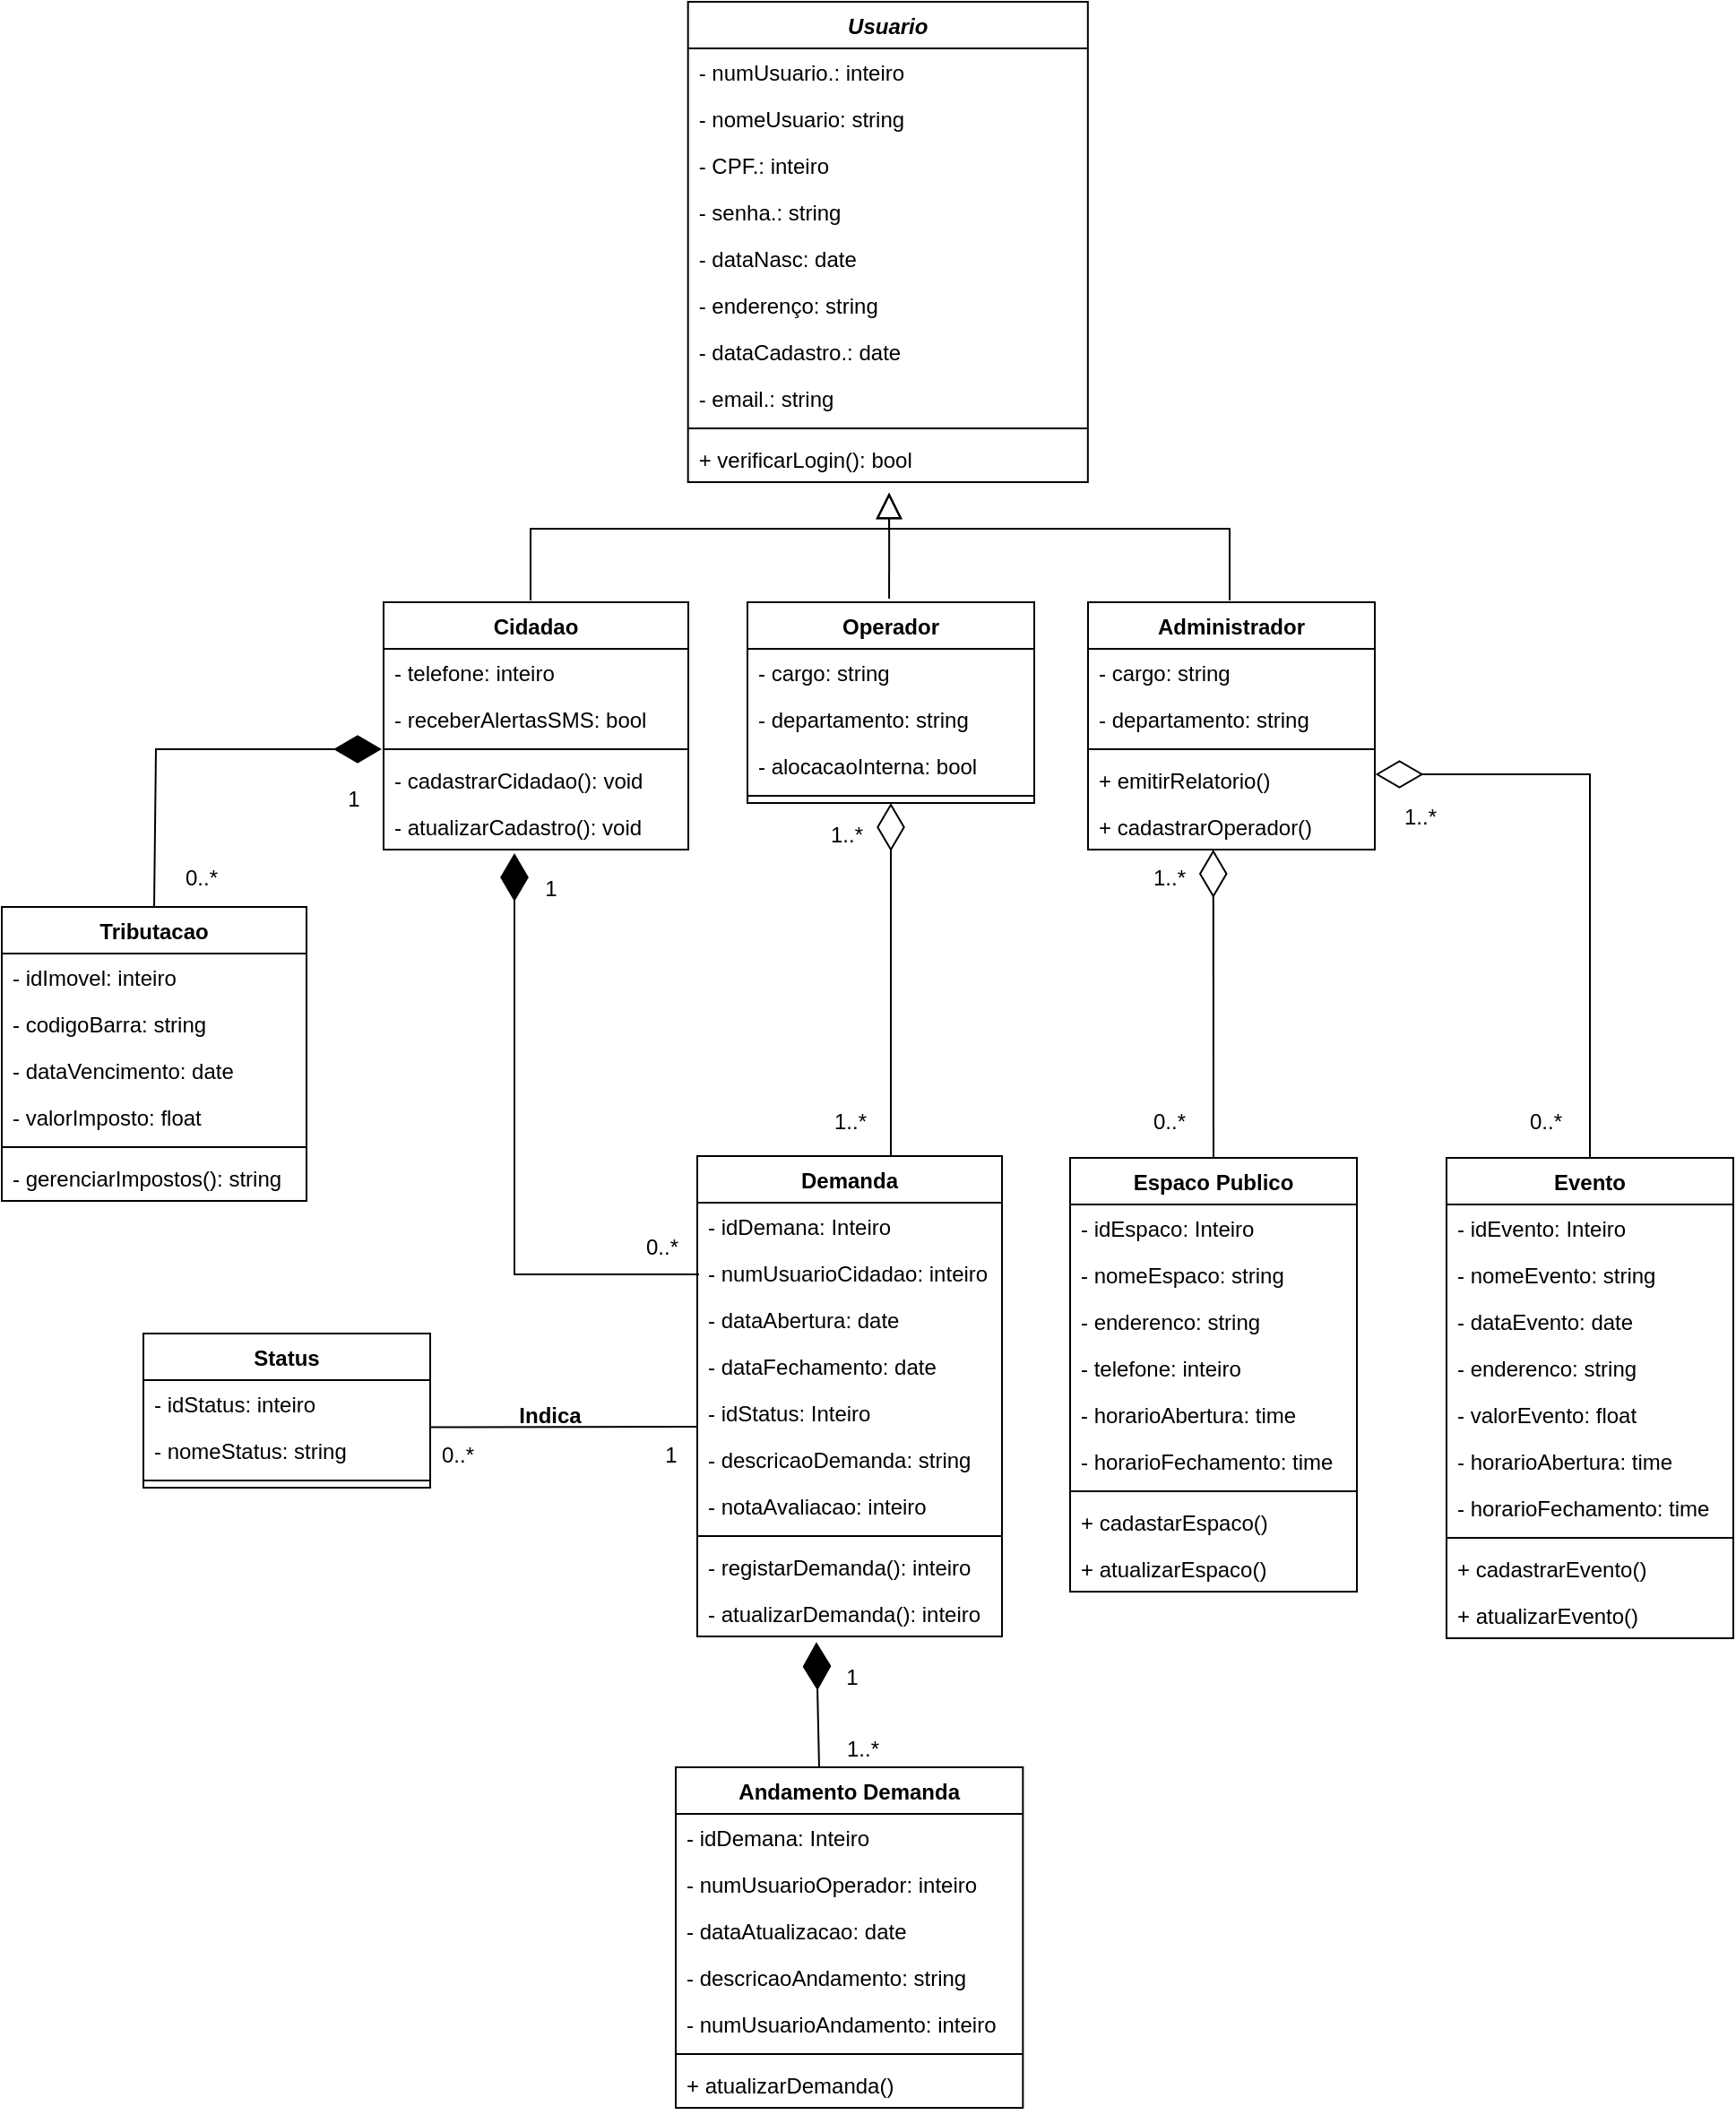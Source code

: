 <mxfile version="13.9.9" type="device"><diagram id="J6wDmsoO8x48Ah3F9FzA" name="Página-1"><mxGraphModel dx="1314" dy="282" grid="0" gridSize="10" guides="1" tooltips="1" connect="1" arrows="1" fold="1" page="1" pageScale="1" pageWidth="827" pageHeight="1169" math="0" shadow="0"><root><mxCell id="0"/><mxCell id="1" parent="0"/><mxCell id="GZGEeQEAmNNmBoaO4uwG-1" value="Usuario" style="swimlane;fontStyle=3;align=center;verticalAlign=top;childLayout=stackLayout;horizontal=1;startSize=26;horizontalStack=0;resizeParent=1;resizeParentMax=0;resizeLast=0;collapsible=1;marginBottom=0;" parent="1" vertex="1"><mxGeometry x="216.84" y="5" width="223.07" height="268" as="geometry"><mxRectangle x="254" y="20" width="80" height="26" as="alternateBounds"/></mxGeometry></mxCell><mxCell id="GZGEeQEAmNNmBoaO4uwG-6" value="- numUsuario.: inteiro" style="text;strokeColor=none;fillColor=none;align=left;verticalAlign=top;spacingLeft=4;spacingRight=4;overflow=hidden;rotatable=0;points=[[0,0.5],[1,0.5]];portConstraint=eastwest;" parent="GZGEeQEAmNNmBoaO4uwG-1" vertex="1"><mxGeometry y="26" width="223.07" height="26" as="geometry"/></mxCell><mxCell id="GZGEeQEAmNNmBoaO4uwG-2" value="- nomeUsuario: string" style="text;strokeColor=none;fillColor=none;align=left;verticalAlign=top;spacingLeft=4;spacingRight=4;overflow=hidden;rotatable=0;points=[[0,0.5],[1,0.5]];portConstraint=eastwest;" parent="GZGEeQEAmNNmBoaO4uwG-1" vertex="1"><mxGeometry y="52" width="223.07" height="26" as="geometry"/></mxCell><mxCell id="myWgQeTuCR5sUENMih3F-1" value="- CPF.: inteiro" style="text;strokeColor=none;fillColor=none;align=left;verticalAlign=top;spacingLeft=4;spacingRight=4;overflow=hidden;rotatable=0;points=[[0,0.5],[1,0.5]];portConstraint=eastwest;" vertex="1" parent="GZGEeQEAmNNmBoaO4uwG-1"><mxGeometry y="78" width="223.07" height="26" as="geometry"/></mxCell><mxCell id="GZGEeQEAmNNmBoaO4uwG-30" value="- senha.: string" style="text;strokeColor=none;fillColor=none;align=left;verticalAlign=top;spacingLeft=4;spacingRight=4;overflow=hidden;rotatable=0;points=[[0,0.5],[1,0.5]];portConstraint=eastwest;" parent="GZGEeQEAmNNmBoaO4uwG-1" vertex="1"><mxGeometry y="104" width="223.07" height="26" as="geometry"/></mxCell><mxCell id="GZGEeQEAmNNmBoaO4uwG-7" value="- dataNasc: date" style="text;strokeColor=none;fillColor=none;align=left;verticalAlign=top;spacingLeft=4;spacingRight=4;overflow=hidden;rotatable=0;points=[[0,0.5],[1,0.5]];portConstraint=eastwest;" parent="GZGEeQEAmNNmBoaO4uwG-1" vertex="1"><mxGeometry y="130" width="223.07" height="26" as="geometry"/></mxCell><mxCell id="GZGEeQEAmNNmBoaO4uwG-5" value="- enderenço: string" style="text;strokeColor=none;fillColor=none;align=left;verticalAlign=top;spacingLeft=4;spacingRight=4;overflow=hidden;rotatable=0;points=[[0,0.5],[1,0.5]];portConstraint=eastwest;" parent="GZGEeQEAmNNmBoaO4uwG-1" vertex="1"><mxGeometry y="156" width="223.07" height="26" as="geometry"/></mxCell><mxCell id="GZGEeQEAmNNmBoaO4uwG-32" value="- dataCadastro.: date" style="text;strokeColor=none;fillColor=none;align=left;verticalAlign=top;spacingLeft=4;spacingRight=4;overflow=hidden;rotatable=0;points=[[0,0.5],[1,0.5]];portConstraint=eastwest;" parent="GZGEeQEAmNNmBoaO4uwG-1" vertex="1"><mxGeometry y="182" width="223.07" height="26" as="geometry"/></mxCell><mxCell id="GZGEeQEAmNNmBoaO4uwG-31" value="- email.: string" style="text;strokeColor=none;fillColor=none;align=left;verticalAlign=top;spacingLeft=4;spacingRight=4;overflow=hidden;rotatable=0;points=[[0,0.5],[1,0.5]];portConstraint=eastwest;" parent="GZGEeQEAmNNmBoaO4uwG-1" vertex="1"><mxGeometry y="208" width="223.07" height="26" as="geometry"/></mxCell><mxCell id="GZGEeQEAmNNmBoaO4uwG-3" value="" style="line;strokeWidth=1;fillColor=none;align=left;verticalAlign=middle;spacingTop=-1;spacingLeft=3;spacingRight=3;rotatable=0;labelPosition=right;points=[];portConstraint=eastwest;" parent="GZGEeQEAmNNmBoaO4uwG-1" vertex="1"><mxGeometry y="234" width="223.07" height="8" as="geometry"/></mxCell><mxCell id="GZGEeQEAmNNmBoaO4uwG-4" value="+ verificarLogin(): bool" style="text;strokeColor=none;fillColor=none;align=left;verticalAlign=top;spacingLeft=4;spacingRight=4;overflow=hidden;rotatable=0;points=[[0,0.5],[1,0.5]];portConstraint=eastwest;" parent="GZGEeQEAmNNmBoaO4uwG-1" vertex="1"><mxGeometry y="242" width="223.07" height="26" as="geometry"/></mxCell><mxCell id="GZGEeQEAmNNmBoaO4uwG-8" value="Cidadao" style="swimlane;fontStyle=1;align=center;verticalAlign=top;childLayout=stackLayout;horizontal=1;startSize=26;horizontalStack=0;resizeParent=1;resizeParentMax=0;resizeLast=0;collapsible=1;marginBottom=0;" parent="1" vertex="1"><mxGeometry x="47" y="340" width="170" height="138" as="geometry"/></mxCell><mxCell id="GZGEeQEAmNNmBoaO4uwG-9" value="- telefone: inteiro&#10;" style="text;strokeColor=none;fillColor=none;align=left;verticalAlign=top;spacingLeft=4;spacingRight=4;overflow=hidden;rotatable=0;points=[[0,0.5],[1,0.5]];portConstraint=eastwest;" parent="GZGEeQEAmNNmBoaO4uwG-8" vertex="1"><mxGeometry y="26" width="170" height="26" as="geometry"/></mxCell><mxCell id="GZGEeQEAmNNmBoaO4uwG-33" value="- receberAlertasSMS: bool&#10;" style="text;strokeColor=none;fillColor=none;align=left;verticalAlign=top;spacingLeft=4;spacingRight=4;overflow=hidden;rotatable=0;points=[[0,0.5],[1,0.5]];portConstraint=eastwest;" parent="GZGEeQEAmNNmBoaO4uwG-8" vertex="1"><mxGeometry y="52" width="170" height="26" as="geometry"/></mxCell><mxCell id="GZGEeQEAmNNmBoaO4uwG-10" value="" style="line;strokeWidth=1;fillColor=none;align=left;verticalAlign=middle;spacingTop=-1;spacingLeft=3;spacingRight=3;rotatable=0;labelPosition=right;points=[];portConstraint=eastwest;" parent="GZGEeQEAmNNmBoaO4uwG-8" vertex="1"><mxGeometry y="78" width="170" height="8" as="geometry"/></mxCell><mxCell id="GZGEeQEAmNNmBoaO4uwG-41" value="- cadastrarCidadao(): void" style="text;strokeColor=none;fillColor=none;align=left;verticalAlign=top;spacingLeft=4;spacingRight=4;overflow=hidden;rotatable=0;points=[[0,0.5],[1,0.5]];portConstraint=eastwest;" parent="GZGEeQEAmNNmBoaO4uwG-8" vertex="1"><mxGeometry y="86" width="170" height="26" as="geometry"/></mxCell><mxCell id="GZGEeQEAmNNmBoaO4uwG-40" value="- atualizarCadastro(): void" style="text;strokeColor=none;fillColor=none;align=left;verticalAlign=top;spacingLeft=4;spacingRight=4;overflow=hidden;rotatable=0;points=[[0,0.5],[1,0.5]];portConstraint=eastwest;" parent="GZGEeQEAmNNmBoaO4uwG-8" vertex="1"><mxGeometry y="112" width="170" height="26" as="geometry"/></mxCell><mxCell id="GZGEeQEAmNNmBoaO4uwG-12" value="Operador" style="swimlane;fontStyle=1;align=center;verticalAlign=top;childLayout=stackLayout;horizontal=1;startSize=26;horizontalStack=0;resizeParent=1;resizeParentMax=0;resizeLast=0;collapsible=1;marginBottom=0;" parent="1" vertex="1"><mxGeometry x="250" y="340" width="160" height="112" as="geometry"/></mxCell><mxCell id="GZGEeQEAmNNmBoaO4uwG-13" value="- cargo: string" style="text;strokeColor=none;fillColor=none;align=left;verticalAlign=top;spacingLeft=4;spacingRight=4;overflow=hidden;rotatable=0;points=[[0,0.5],[1,0.5]];portConstraint=eastwest;" parent="GZGEeQEAmNNmBoaO4uwG-12" vertex="1"><mxGeometry y="26" width="160" height="26" as="geometry"/></mxCell><mxCell id="GZGEeQEAmNNmBoaO4uwG-34" value="- departamento: string" style="text;strokeColor=none;fillColor=none;align=left;verticalAlign=top;spacingLeft=4;spacingRight=4;overflow=hidden;rotatable=0;points=[[0,0.5],[1,0.5]];portConstraint=eastwest;" parent="GZGEeQEAmNNmBoaO4uwG-12" vertex="1"><mxGeometry y="52" width="160" height="26" as="geometry"/></mxCell><mxCell id="GZGEeQEAmNNmBoaO4uwG-35" value="- alocacaoInterna: bool" style="text;strokeColor=none;fillColor=none;align=left;verticalAlign=top;spacingLeft=4;spacingRight=4;overflow=hidden;rotatable=0;points=[[0,0.5],[1,0.5]];portConstraint=eastwest;" parent="GZGEeQEAmNNmBoaO4uwG-12" vertex="1"><mxGeometry y="78" width="160" height="26" as="geometry"/></mxCell><mxCell id="GZGEeQEAmNNmBoaO4uwG-14" value="" style="line;strokeWidth=1;fillColor=none;align=left;verticalAlign=middle;spacingTop=-1;spacingLeft=3;spacingRight=3;rotatable=0;labelPosition=right;points=[];portConstraint=eastwest;" parent="GZGEeQEAmNNmBoaO4uwG-12" vertex="1"><mxGeometry y="104" width="160" height="8" as="geometry"/></mxCell><mxCell id="GZGEeQEAmNNmBoaO4uwG-16" value="Administrador" style="swimlane;fontStyle=1;align=center;verticalAlign=top;childLayout=stackLayout;horizontal=1;startSize=26;horizontalStack=0;resizeParent=1;resizeParentMax=0;resizeLast=0;collapsible=1;marginBottom=0;" parent="1" vertex="1"><mxGeometry x="440" y="340" width="160" height="138" as="geometry"/></mxCell><mxCell id="GZGEeQEAmNNmBoaO4uwG-17" value="- cargo: string" style="text;strokeColor=none;fillColor=none;align=left;verticalAlign=top;spacingLeft=4;spacingRight=4;overflow=hidden;rotatable=0;points=[[0,0.5],[1,0.5]];portConstraint=eastwest;" parent="GZGEeQEAmNNmBoaO4uwG-16" vertex="1"><mxGeometry y="26" width="160" height="26" as="geometry"/></mxCell><mxCell id="GZGEeQEAmNNmBoaO4uwG-36" value="- departamento: string" style="text;strokeColor=none;fillColor=none;align=left;verticalAlign=top;spacingLeft=4;spacingRight=4;overflow=hidden;rotatable=0;points=[[0,0.5],[1,0.5]];portConstraint=eastwest;" parent="GZGEeQEAmNNmBoaO4uwG-16" vertex="1"><mxGeometry y="52" width="160" height="26" as="geometry"/></mxCell><mxCell id="GZGEeQEAmNNmBoaO4uwG-18" value="" style="line;strokeWidth=1;fillColor=none;align=left;verticalAlign=middle;spacingTop=-1;spacingLeft=3;spacingRight=3;rotatable=0;labelPosition=right;points=[];portConstraint=eastwest;" parent="GZGEeQEAmNNmBoaO4uwG-16" vertex="1"><mxGeometry y="78" width="160" height="8" as="geometry"/></mxCell><mxCell id="GZGEeQEAmNNmBoaO4uwG-39" value="+ emitirRelatorio()" style="text;strokeColor=none;fillColor=none;align=left;verticalAlign=top;spacingLeft=4;spacingRight=4;overflow=hidden;rotatable=0;points=[[0,0.5],[1,0.5]];portConstraint=eastwest;" parent="GZGEeQEAmNNmBoaO4uwG-16" vertex="1"><mxGeometry y="86" width="160" height="26" as="geometry"/></mxCell><mxCell id="GZGEeQEAmNNmBoaO4uwG-37" value="+ cadastrarOperador()" style="text;strokeColor=none;fillColor=none;align=left;verticalAlign=top;spacingLeft=4;spacingRight=4;overflow=hidden;rotatable=0;points=[[0,0.5],[1,0.5]];portConstraint=eastwest;" parent="GZGEeQEAmNNmBoaO4uwG-16" vertex="1"><mxGeometry y="112" width="160" height="26" as="geometry"/></mxCell><mxCell id="GZGEeQEAmNNmBoaO4uwG-25" value="" style="endArrow=block;endFill=0;endSize=12;html=1;exitX=0.5;exitY=0;exitDx=0;exitDy=0;rounded=0;" parent="1" edge="1"><mxGeometry width="160" relative="1" as="geometry"><mxPoint x="129" y="339" as="sourcePoint"/><mxPoint x="329" y="279" as="targetPoint"/><Array as="points"><mxPoint x="129" y="299"/><mxPoint x="219" y="299"/><mxPoint x="329" y="299"/></Array></mxGeometry></mxCell><mxCell id="GZGEeQEAmNNmBoaO4uwG-26" value="" style="endArrow=block;endFill=0;endSize=12;html=1;entryX=0.463;entryY=1.038;entryDx=0;entryDy=0;entryPerimeter=0;exitX=0.494;exitY=0;exitDx=0;exitDy=0;exitPerimeter=0;" parent="1" edge="1"><mxGeometry width="160" relative="1" as="geometry"><mxPoint x="329.04" y="338" as="sourcePoint"/><mxPoint x="329.08" y="278.988" as="targetPoint"/></mxGeometry></mxCell><mxCell id="GZGEeQEAmNNmBoaO4uwG-29" value="" style="endArrow=block;endFill=0;endSize=12;html=1;exitX=0.5;exitY=0;exitDx=0;exitDy=0;rounded=0;" parent="1" edge="1"><mxGeometry width="160" relative="1" as="geometry"><mxPoint x="519" y="339" as="sourcePoint"/><mxPoint x="329" y="279" as="targetPoint"/><Array as="points"><mxPoint x="519" y="299"/><mxPoint x="359" y="299"/><mxPoint x="329" y="299"/></Array></mxGeometry></mxCell><mxCell id="GZGEeQEAmNNmBoaO4uwG-46" value="Demanda" style="swimlane;fontStyle=1;align=center;verticalAlign=top;childLayout=stackLayout;horizontal=1;startSize=26;horizontalStack=0;resizeParent=1;resizeParentMax=0;resizeLast=0;collapsible=1;marginBottom=0;" parent="1" vertex="1"><mxGeometry x="222" y="649" width="170" height="268" as="geometry"/></mxCell><mxCell id="GZGEeQEAmNNmBoaO4uwG-47" value="- idDemana: Inteiro" style="text;strokeColor=none;fillColor=none;align=left;verticalAlign=top;spacingLeft=4;spacingRight=4;overflow=hidden;rotatable=0;points=[[0,0.5],[1,0.5]];portConstraint=eastwest;" parent="GZGEeQEAmNNmBoaO4uwG-46" vertex="1"><mxGeometry y="26" width="170" height="26" as="geometry"/></mxCell><mxCell id="GZGEeQEAmNNmBoaO4uwG-72" value="- numUsuarioCidadao: inteiro" style="text;strokeColor=none;fillColor=none;align=left;verticalAlign=top;spacingLeft=4;spacingRight=4;overflow=hidden;rotatable=0;points=[[0,0.5],[1,0.5]];portConstraint=eastwest;" parent="GZGEeQEAmNNmBoaO4uwG-46" vertex="1"><mxGeometry y="52" width="170" height="26" as="geometry"/></mxCell><mxCell id="GZGEeQEAmNNmBoaO4uwG-50" value="- dataAbertura: date" style="text;strokeColor=none;fillColor=none;align=left;verticalAlign=top;spacingLeft=4;spacingRight=4;overflow=hidden;rotatable=0;points=[[0,0.5],[1,0.5]];portConstraint=eastwest;" parent="GZGEeQEAmNNmBoaO4uwG-46" vertex="1"><mxGeometry y="78" width="170" height="26" as="geometry"/></mxCell><mxCell id="GZGEeQEAmNNmBoaO4uwG-52" value="- dataFechamento: date" style="text;strokeColor=none;fillColor=none;align=left;verticalAlign=top;spacingLeft=4;spacingRight=4;overflow=hidden;rotatable=0;points=[[0,0.5],[1,0.5]];portConstraint=eastwest;" parent="GZGEeQEAmNNmBoaO4uwG-46" vertex="1"><mxGeometry y="104" width="170" height="26" as="geometry"/></mxCell><mxCell id="GZGEeQEAmNNmBoaO4uwG-51" value="- idStatus: Inteiro" style="text;strokeColor=none;fillColor=none;align=left;verticalAlign=top;spacingLeft=4;spacingRight=4;overflow=hidden;rotatable=0;points=[[0,0.5],[1,0.5]];portConstraint=eastwest;" parent="GZGEeQEAmNNmBoaO4uwG-46" vertex="1"><mxGeometry y="130" width="170" height="26" as="geometry"/></mxCell><mxCell id="GZGEeQEAmNNmBoaO4uwG-71" value="- descricaoDemanda: string" style="text;strokeColor=none;fillColor=none;align=left;verticalAlign=top;spacingLeft=4;spacingRight=4;overflow=hidden;rotatable=0;points=[[0,0.5],[1,0.5]];portConstraint=eastwest;" parent="GZGEeQEAmNNmBoaO4uwG-46" vertex="1"><mxGeometry y="156" width="170" height="26" as="geometry"/></mxCell><mxCell id="GZGEeQEAmNNmBoaO4uwG-83" value="- notaAvaliacao: inteiro" style="text;strokeColor=none;fillColor=none;align=left;verticalAlign=top;spacingLeft=4;spacingRight=4;overflow=hidden;rotatable=0;points=[[0,0.5],[1,0.5]];portConstraint=eastwest;" parent="GZGEeQEAmNNmBoaO4uwG-46" vertex="1"><mxGeometry y="182" width="170" height="26" as="geometry"/></mxCell><mxCell id="GZGEeQEAmNNmBoaO4uwG-48" value="" style="line;strokeWidth=1;fillColor=none;align=left;verticalAlign=middle;spacingTop=-1;spacingLeft=3;spacingRight=3;rotatable=0;labelPosition=right;points=[];portConstraint=eastwest;" parent="GZGEeQEAmNNmBoaO4uwG-46" vertex="1"><mxGeometry y="208" width="170" height="8" as="geometry"/></mxCell><mxCell id="9VH9be_aRXFQNXdOry4G-45" value="- registarDemanda(): inteiro" style="text;strokeColor=none;fillColor=none;align=left;verticalAlign=top;spacingLeft=4;spacingRight=4;overflow=hidden;rotatable=0;points=[[0,0.5],[1,0.5]];portConstraint=eastwest;" parent="GZGEeQEAmNNmBoaO4uwG-46" vertex="1"><mxGeometry y="216" width="170" height="26" as="geometry"/></mxCell><mxCell id="GZGEeQEAmNNmBoaO4uwG-44" value="- atualizarDemanda(): inteiro" style="text;strokeColor=none;fillColor=none;align=left;verticalAlign=top;spacingLeft=4;spacingRight=4;overflow=hidden;rotatable=0;points=[[0,0.5],[1,0.5]];portConstraint=eastwest;" parent="GZGEeQEAmNNmBoaO4uwG-46" vertex="1"><mxGeometry y="242" width="170" height="26" as="geometry"/></mxCell><mxCell id="GZGEeQEAmNNmBoaO4uwG-55" value="Andamento Demanda" style="swimlane;fontStyle=1;align=center;verticalAlign=top;childLayout=stackLayout;horizontal=1;startSize=26;horizontalStack=0;resizeParent=1;resizeParentMax=0;resizeLast=0;collapsible=1;marginBottom=0;" parent="1" vertex="1"><mxGeometry x="210" y="990" width="193.68" height="190" as="geometry"/></mxCell><mxCell id="GZGEeQEAmNNmBoaO4uwG-56" value="- idDemana: Inteiro" style="text;strokeColor=none;fillColor=none;align=left;verticalAlign=top;spacingLeft=4;spacingRight=4;overflow=hidden;rotatable=0;points=[[0,0.5],[1,0.5]];portConstraint=eastwest;" parent="GZGEeQEAmNNmBoaO4uwG-55" vertex="1"><mxGeometry y="26" width="193.68" height="26" as="geometry"/></mxCell><mxCell id="9VH9be_aRXFQNXdOry4G-39" value="- numUsuarioOperador: inteiro" style="text;strokeColor=none;fillColor=none;align=left;verticalAlign=top;spacingLeft=4;spacingRight=4;overflow=hidden;rotatable=0;points=[[0,0.5],[1,0.5]];portConstraint=eastwest;" parent="GZGEeQEAmNNmBoaO4uwG-55" vertex="1"><mxGeometry y="52" width="193.68" height="26" as="geometry"/></mxCell><mxCell id="GZGEeQEAmNNmBoaO4uwG-57" value="- dataAtualizacao: date" style="text;strokeColor=none;fillColor=none;align=left;verticalAlign=top;spacingLeft=4;spacingRight=4;overflow=hidden;rotatable=0;points=[[0,0.5],[1,0.5]];portConstraint=eastwest;" parent="GZGEeQEAmNNmBoaO4uwG-55" vertex="1"><mxGeometry y="78" width="193.68" height="26" as="geometry"/></mxCell><mxCell id="GZGEeQEAmNNmBoaO4uwG-58" value="- descricaoAndamento: string" style="text;strokeColor=none;fillColor=none;align=left;verticalAlign=top;spacingLeft=4;spacingRight=4;overflow=hidden;rotatable=0;points=[[0,0.5],[1,0.5]];portConstraint=eastwest;" parent="GZGEeQEAmNNmBoaO4uwG-55" vertex="1"><mxGeometry y="104" width="193.68" height="26" as="geometry"/></mxCell><mxCell id="GZGEeQEAmNNmBoaO4uwG-59" value="- numUsuarioAndamento: inteiro" style="text;strokeColor=none;fillColor=none;align=left;verticalAlign=top;spacingLeft=4;spacingRight=4;overflow=hidden;rotatable=0;points=[[0,0.5],[1,0.5]];portConstraint=eastwest;" parent="GZGEeQEAmNNmBoaO4uwG-55" vertex="1"><mxGeometry y="130" width="193.68" height="26" as="geometry"/></mxCell><mxCell id="GZGEeQEAmNNmBoaO4uwG-60" value="" style="line;strokeWidth=1;fillColor=none;align=left;verticalAlign=middle;spacingTop=-1;spacingLeft=3;spacingRight=3;rotatable=0;labelPosition=right;points=[];portConstraint=eastwest;" parent="GZGEeQEAmNNmBoaO4uwG-55" vertex="1"><mxGeometry y="156" width="193.68" height="8" as="geometry"/></mxCell><mxCell id="GZGEeQEAmNNmBoaO4uwG-62" value="+ atualizarDemanda()" style="text;strokeColor=none;fillColor=none;align=left;verticalAlign=top;spacingLeft=4;spacingRight=4;overflow=hidden;rotatable=0;points=[[0,0.5],[1,0.5]];portConstraint=eastwest;" parent="GZGEeQEAmNNmBoaO4uwG-55" vertex="1"><mxGeometry y="164" width="193.68" height="26" as="geometry"/></mxCell><mxCell id="GZGEeQEAmNNmBoaO4uwG-73" value="Status" style="swimlane;fontStyle=1;align=center;verticalAlign=top;childLayout=stackLayout;horizontal=1;startSize=26;horizontalStack=0;resizeParent=1;resizeParentMax=0;resizeLast=0;collapsible=1;marginBottom=0;" parent="1" vertex="1"><mxGeometry x="-87" y="748" width="160" height="86" as="geometry"/></mxCell><mxCell id="GZGEeQEAmNNmBoaO4uwG-74" value="- idStatus: inteiro" style="text;strokeColor=none;fillColor=none;align=left;verticalAlign=top;spacingLeft=4;spacingRight=4;overflow=hidden;rotatable=0;points=[[0,0.5],[1,0.5]];portConstraint=eastwest;" parent="GZGEeQEAmNNmBoaO4uwG-73" vertex="1"><mxGeometry y="26" width="160" height="26" as="geometry"/></mxCell><mxCell id="GZGEeQEAmNNmBoaO4uwG-75" value="- nomeStatus: string" style="text;strokeColor=none;fillColor=none;align=left;verticalAlign=top;spacingLeft=4;spacingRight=4;overflow=hidden;rotatable=0;points=[[0,0.5],[1,0.5]];portConstraint=eastwest;" parent="GZGEeQEAmNNmBoaO4uwG-73" vertex="1"><mxGeometry y="52" width="160" height="26" as="geometry"/></mxCell><mxCell id="GZGEeQEAmNNmBoaO4uwG-80" value="" style="line;strokeWidth=1;fillColor=none;align=left;verticalAlign=middle;spacingTop=-1;spacingLeft=3;spacingRight=3;rotatable=0;labelPosition=right;points=[];portConstraint=eastwest;" parent="GZGEeQEAmNNmBoaO4uwG-73" vertex="1"><mxGeometry y="78" width="160" height="8" as="geometry"/></mxCell><mxCell id="GZGEeQEAmNNmBoaO4uwG-94" value="Espaco Publico" style="swimlane;fontStyle=1;align=center;verticalAlign=top;childLayout=stackLayout;horizontal=1;startSize=26;horizontalStack=0;resizeParent=1;resizeParentMax=0;resizeLast=0;collapsible=1;marginBottom=0;" parent="1" vertex="1"><mxGeometry x="430" y="650" width="160" height="242" as="geometry"/></mxCell><mxCell id="GZGEeQEAmNNmBoaO4uwG-95" value="- idEspaco: Inteiro" style="text;strokeColor=none;fillColor=none;align=left;verticalAlign=top;spacingLeft=4;spacingRight=4;overflow=hidden;rotatable=0;points=[[0,0.5],[1,0.5]];portConstraint=eastwest;" parent="GZGEeQEAmNNmBoaO4uwG-94" vertex="1"><mxGeometry y="26" width="160" height="26" as="geometry"/></mxCell><mxCell id="GZGEeQEAmNNmBoaO4uwG-96" value="- nomeEspaco: string" style="text;strokeColor=none;fillColor=none;align=left;verticalAlign=top;spacingLeft=4;spacingRight=4;overflow=hidden;rotatable=0;points=[[0,0.5],[1,0.5]];portConstraint=eastwest;" parent="GZGEeQEAmNNmBoaO4uwG-94" vertex="1"><mxGeometry y="52" width="160" height="26" as="geometry"/></mxCell><mxCell id="GZGEeQEAmNNmBoaO4uwG-97" value="- enderenco: string" style="text;strokeColor=none;fillColor=none;align=left;verticalAlign=top;spacingLeft=4;spacingRight=4;overflow=hidden;rotatable=0;points=[[0,0.5],[1,0.5]];portConstraint=eastwest;" parent="GZGEeQEAmNNmBoaO4uwG-94" vertex="1"><mxGeometry y="78" width="160" height="26" as="geometry"/></mxCell><mxCell id="GZGEeQEAmNNmBoaO4uwG-98" value="- telefone: inteiro" style="text;strokeColor=none;fillColor=none;align=left;verticalAlign=top;spacingLeft=4;spacingRight=4;overflow=hidden;rotatable=0;points=[[0,0.5],[1,0.5]];portConstraint=eastwest;" parent="GZGEeQEAmNNmBoaO4uwG-94" vertex="1"><mxGeometry y="104" width="160" height="26" as="geometry"/></mxCell><mxCell id="GZGEeQEAmNNmBoaO4uwG-99" value="- horarioAbertura: time" style="text;strokeColor=none;fillColor=none;align=left;verticalAlign=top;spacingLeft=4;spacingRight=4;overflow=hidden;rotatable=0;points=[[0,0.5],[1,0.5]];portConstraint=eastwest;" parent="GZGEeQEAmNNmBoaO4uwG-94" vertex="1"><mxGeometry y="130" width="160" height="26" as="geometry"/></mxCell><mxCell id="GZGEeQEAmNNmBoaO4uwG-100" value="- horarioFechamento: time" style="text;strokeColor=none;fillColor=none;align=left;verticalAlign=top;spacingLeft=4;spacingRight=4;overflow=hidden;rotatable=0;points=[[0,0.5],[1,0.5]];portConstraint=eastwest;" parent="GZGEeQEAmNNmBoaO4uwG-94" vertex="1"><mxGeometry y="156" width="160" height="26" as="geometry"/></mxCell><mxCell id="GZGEeQEAmNNmBoaO4uwG-102" value="" style="line;strokeWidth=1;fillColor=none;align=left;verticalAlign=middle;spacingTop=-1;spacingLeft=3;spacingRight=3;rotatable=0;labelPosition=right;points=[];portConstraint=eastwest;" parent="GZGEeQEAmNNmBoaO4uwG-94" vertex="1"><mxGeometry y="182" width="160" height="8" as="geometry"/></mxCell><mxCell id="GZGEeQEAmNNmBoaO4uwG-103" value="+ cadastarEspaco()" style="text;strokeColor=none;fillColor=none;align=left;verticalAlign=top;spacingLeft=4;spacingRight=4;overflow=hidden;rotatable=0;points=[[0,0.5],[1,0.5]];portConstraint=eastwest;" parent="GZGEeQEAmNNmBoaO4uwG-94" vertex="1"><mxGeometry y="190" width="160" height="26" as="geometry"/></mxCell><mxCell id="GZGEeQEAmNNmBoaO4uwG-114" value="+ atualizarEspaco()" style="text;strokeColor=none;fillColor=none;align=left;verticalAlign=top;spacingLeft=4;spacingRight=4;overflow=hidden;rotatable=0;points=[[0,0.5],[1,0.5]];portConstraint=eastwest;" parent="GZGEeQEAmNNmBoaO4uwG-94" vertex="1"><mxGeometry y="216" width="160" height="26" as="geometry"/></mxCell><mxCell id="GZGEeQEAmNNmBoaO4uwG-104" value="Evento" style="swimlane;fontStyle=1;align=center;verticalAlign=top;childLayout=stackLayout;horizontal=1;startSize=26;horizontalStack=0;resizeParent=1;resizeParentMax=0;resizeLast=0;collapsible=1;marginBottom=0;" parent="1" vertex="1"><mxGeometry x="640" y="650" width="160" height="268" as="geometry"/></mxCell><mxCell id="GZGEeQEAmNNmBoaO4uwG-105" value="- idEvento: Inteiro" style="text;strokeColor=none;fillColor=none;align=left;verticalAlign=top;spacingLeft=4;spacingRight=4;overflow=hidden;rotatable=0;points=[[0,0.5],[1,0.5]];portConstraint=eastwest;" parent="GZGEeQEAmNNmBoaO4uwG-104" vertex="1"><mxGeometry y="26" width="160" height="26" as="geometry"/></mxCell><mxCell id="GZGEeQEAmNNmBoaO4uwG-106" value="- nomeEvento: string" style="text;strokeColor=none;fillColor=none;align=left;verticalAlign=top;spacingLeft=4;spacingRight=4;overflow=hidden;rotatable=0;points=[[0,0.5],[1,0.5]];portConstraint=eastwest;" parent="GZGEeQEAmNNmBoaO4uwG-104" vertex="1"><mxGeometry y="52" width="160" height="26" as="geometry"/></mxCell><mxCell id="GZGEeQEAmNNmBoaO4uwG-113" value="- dataEvento: date" style="text;strokeColor=none;fillColor=none;align=left;verticalAlign=top;spacingLeft=4;spacingRight=4;overflow=hidden;rotatable=0;points=[[0,0.5],[1,0.5]];portConstraint=eastwest;" parent="GZGEeQEAmNNmBoaO4uwG-104" vertex="1"><mxGeometry y="78" width="160" height="26" as="geometry"/></mxCell><mxCell id="GZGEeQEAmNNmBoaO4uwG-107" value="- enderenco: string" style="text;strokeColor=none;fillColor=none;align=left;verticalAlign=top;spacingLeft=4;spacingRight=4;overflow=hidden;rotatable=0;points=[[0,0.5],[1,0.5]];portConstraint=eastwest;" parent="GZGEeQEAmNNmBoaO4uwG-104" vertex="1"><mxGeometry y="104" width="160" height="26" as="geometry"/></mxCell><mxCell id="GZGEeQEAmNNmBoaO4uwG-108" value="- valorEvento: float" style="text;strokeColor=none;fillColor=none;align=left;verticalAlign=top;spacingLeft=4;spacingRight=4;overflow=hidden;rotatable=0;points=[[0,0.5],[1,0.5]];portConstraint=eastwest;" parent="GZGEeQEAmNNmBoaO4uwG-104" vertex="1"><mxGeometry y="130" width="160" height="26" as="geometry"/></mxCell><mxCell id="GZGEeQEAmNNmBoaO4uwG-109" value="- horarioAbertura: time" style="text;strokeColor=none;fillColor=none;align=left;verticalAlign=top;spacingLeft=4;spacingRight=4;overflow=hidden;rotatable=0;points=[[0,0.5],[1,0.5]];portConstraint=eastwest;" parent="GZGEeQEAmNNmBoaO4uwG-104" vertex="1"><mxGeometry y="156" width="160" height="26" as="geometry"/></mxCell><mxCell id="GZGEeQEAmNNmBoaO4uwG-110" value="- horarioFechamento: time" style="text;strokeColor=none;fillColor=none;align=left;verticalAlign=top;spacingLeft=4;spacingRight=4;overflow=hidden;rotatable=0;points=[[0,0.5],[1,0.5]];portConstraint=eastwest;" parent="GZGEeQEAmNNmBoaO4uwG-104" vertex="1"><mxGeometry y="182" width="160" height="26" as="geometry"/></mxCell><mxCell id="GZGEeQEAmNNmBoaO4uwG-111" value="" style="line;strokeWidth=1;fillColor=none;align=left;verticalAlign=middle;spacingTop=-1;spacingLeft=3;spacingRight=3;rotatable=0;labelPosition=right;points=[];portConstraint=eastwest;" parent="GZGEeQEAmNNmBoaO4uwG-104" vertex="1"><mxGeometry y="208" width="160" height="8" as="geometry"/></mxCell><mxCell id="GZGEeQEAmNNmBoaO4uwG-115" value="+ cadastrarEvento()" style="text;strokeColor=none;fillColor=none;align=left;verticalAlign=top;spacingLeft=4;spacingRight=4;overflow=hidden;rotatable=0;points=[[0,0.5],[1,0.5]];portConstraint=eastwest;" parent="GZGEeQEAmNNmBoaO4uwG-104" vertex="1"><mxGeometry y="216" width="160" height="26" as="geometry"/></mxCell><mxCell id="GZGEeQEAmNNmBoaO4uwG-112" value="+ atualizarEvento()" style="text;strokeColor=none;fillColor=none;align=left;verticalAlign=top;spacingLeft=4;spacingRight=4;overflow=hidden;rotatable=0;points=[[0,0.5],[1,0.5]];portConstraint=eastwest;" parent="GZGEeQEAmNNmBoaO4uwG-104" vertex="1"><mxGeometry y="242" width="160" height="26" as="geometry"/></mxCell><mxCell id="GZGEeQEAmNNmBoaO4uwG-116" value="Tributacao" style="swimlane;fontStyle=1;align=center;verticalAlign=top;childLayout=stackLayout;horizontal=1;startSize=26;horizontalStack=0;resizeParent=1;resizeParentMax=0;resizeLast=0;collapsible=1;marginBottom=0;" parent="1" vertex="1"><mxGeometry x="-166" y="510" width="170" height="164" as="geometry"/></mxCell><mxCell id="GZGEeQEAmNNmBoaO4uwG-117" value="- idImovel: inteiro" style="text;strokeColor=none;fillColor=none;align=left;verticalAlign=top;spacingLeft=4;spacingRight=4;overflow=hidden;rotatable=0;points=[[0,0.5],[1,0.5]];portConstraint=eastwest;" parent="GZGEeQEAmNNmBoaO4uwG-116" vertex="1"><mxGeometry y="26" width="170" height="26" as="geometry"/></mxCell><mxCell id="GZGEeQEAmNNmBoaO4uwG-118" value="- codigoBarra: string" style="text;strokeColor=none;fillColor=none;align=left;verticalAlign=top;spacingLeft=4;spacingRight=4;overflow=hidden;rotatable=0;points=[[0,0.5],[1,0.5]];portConstraint=eastwest;" parent="GZGEeQEAmNNmBoaO4uwG-116" vertex="1"><mxGeometry y="52" width="170" height="26" as="geometry"/></mxCell><mxCell id="9VH9be_aRXFQNXdOry4G-1" value="- dataVencimento: date" style="text;strokeColor=none;fillColor=none;align=left;verticalAlign=top;spacingLeft=4;spacingRight=4;overflow=hidden;rotatable=0;points=[[0,0.5],[1,0.5]];portConstraint=eastwest;" parent="GZGEeQEAmNNmBoaO4uwG-116" vertex="1"><mxGeometry y="78" width="170" height="26" as="geometry"/></mxCell><mxCell id="9VH9be_aRXFQNXdOry4G-2" value="- valorImposto: float" style="text;strokeColor=none;fillColor=none;align=left;verticalAlign=top;spacingLeft=4;spacingRight=4;overflow=hidden;rotatable=0;points=[[0,0.5],[1,0.5]];portConstraint=eastwest;" parent="GZGEeQEAmNNmBoaO4uwG-116" vertex="1"><mxGeometry y="104" width="170" height="26" as="geometry"/></mxCell><mxCell id="GZGEeQEAmNNmBoaO4uwG-119" value="" style="line;strokeWidth=1;fillColor=none;align=left;verticalAlign=middle;spacingTop=-1;spacingLeft=3;spacingRight=3;rotatable=0;labelPosition=right;points=[];portConstraint=eastwest;" parent="GZGEeQEAmNNmBoaO4uwG-116" vertex="1"><mxGeometry y="130" width="170" height="8" as="geometry"/></mxCell><mxCell id="9VH9be_aRXFQNXdOry4G-44" value="- gerenciarImpostos(): string" style="text;strokeColor=none;fillColor=none;align=left;verticalAlign=top;spacingLeft=4;spacingRight=4;overflow=hidden;rotatable=0;points=[[0,0.5],[1,0.5]];portConstraint=eastwest;" parent="GZGEeQEAmNNmBoaO4uwG-116" vertex="1"><mxGeometry y="138" width="170" height="26" as="geometry"/></mxCell><mxCell id="9VH9be_aRXFQNXdOry4G-5" value="" style="endArrow=none;endFill=0;endSize=12;html=1;entryX=1.001;entryY=0.009;entryDx=0;entryDy=0;entryPerimeter=0;" parent="1" target="GZGEeQEAmNNmBoaO4uwG-75" edge="1"><mxGeometry width="160" relative="1" as="geometry"><mxPoint x="222" y="800" as="sourcePoint"/><mxPoint x="190" y="860" as="targetPoint"/></mxGeometry></mxCell><mxCell id="9VH9be_aRXFQNXdOry4G-8" value="Indica" style="text;align=center;fontStyle=1;verticalAlign=middle;spacingLeft=3;spacingRight=3;strokeColor=none;rotatable=0;points=[[0,0.5],[1,0.5]];portConstraint=eastwest;" parent="1" vertex="1"><mxGeometry x="100" y="780" width="80" height="26" as="geometry"/></mxCell><mxCell id="9VH9be_aRXFQNXdOry4G-9" value="0..*" style="text;html=1;align=center;verticalAlign=middle;resizable=0;points=[];autosize=1;" parent="1" vertex="1"><mxGeometry x="73" y="806" width="30" height="20" as="geometry"/></mxCell><mxCell id="9VH9be_aRXFQNXdOry4G-11" value="1" style="text;html=1;align=center;verticalAlign=middle;resizable=0;points=[];autosize=1;" parent="1" vertex="1"><mxGeometry x="197" y="806" width="20" height="20" as="geometry"/></mxCell><mxCell id="9VH9be_aRXFQNXdOry4G-13" value="" style="endArrow=diamondThin;endFill=1;endSize=24;html=1;rounded=0;" parent="1" edge="1"><mxGeometry width="160" relative="1" as="geometry"><mxPoint x="223" y="715" as="sourcePoint"/><mxPoint x="120" y="480" as="targetPoint"/><Array as="points"><mxPoint x="120" y="715"/><mxPoint x="120" y="530"/></Array></mxGeometry></mxCell><mxCell id="9VH9be_aRXFQNXdOry4G-14" value="1" style="text;html=1;align=center;verticalAlign=middle;resizable=0;points=[];autosize=1;" parent="1" vertex="1"><mxGeometry x="130" y="490" width="20" height="20" as="geometry"/></mxCell><mxCell id="9VH9be_aRXFQNXdOry4G-15" value="0..*" style="text;html=1;align=center;verticalAlign=middle;resizable=0;points=[];autosize=1;" parent="1" vertex="1"><mxGeometry x="186.84" y="690" width="30" height="20" as="geometry"/></mxCell><mxCell id="9VH9be_aRXFQNXdOry4G-17" value="1" style="text;html=1;align=center;verticalAlign=middle;resizable=0;points=[];autosize=1;" parent="1" vertex="1"><mxGeometry x="20" y="440" width="20" height="20" as="geometry"/></mxCell><mxCell id="9VH9be_aRXFQNXdOry4G-18" value="0..*" style="text;html=1;align=center;verticalAlign=middle;resizable=0;points=[];autosize=1;" parent="1" vertex="1"><mxGeometry x="-70.0" y="484" width="30" height="20" as="geometry"/></mxCell><mxCell id="9VH9be_aRXFQNXdOry4G-21" value="1" style="text;html=1;align=center;verticalAlign=middle;resizable=0;points=[];autosize=1;" parent="1" vertex="1"><mxGeometry x="298" y="930" width="20" height="20" as="geometry"/></mxCell><mxCell id="9VH9be_aRXFQNXdOry4G-22" value="1..*" style="text;html=1;align=center;verticalAlign=middle;resizable=0;points=[];autosize=1;" parent="1" vertex="1"><mxGeometry x="299" y="970" width="30" height="20" as="geometry"/></mxCell><mxCell id="9VH9be_aRXFQNXdOry4G-25" value="" style="endArrow=diamondThin;endFill=0;endSize=24;html=1;entryX=0.5;entryY=1;entryDx=0;entryDy=0;" parent="1" target="GZGEeQEAmNNmBoaO4uwG-12" edge="1"><mxGeometry width="160" relative="1" as="geometry"><mxPoint x="330" y="649" as="sourcePoint"/><mxPoint x="333.04" y="506.992" as="targetPoint"/></mxGeometry></mxCell><mxCell id="9VH9be_aRXFQNXdOry4G-26" value="1..*" style="text;html=1;align=center;verticalAlign=middle;resizable=0;points=[];autosize=1;" parent="1" vertex="1"><mxGeometry x="290" y="460" width="30" height="20" as="geometry"/></mxCell><mxCell id="9VH9be_aRXFQNXdOry4G-27" value="1..*" style="text;html=1;align=center;verticalAlign=middle;resizable=0;points=[];autosize=1;" parent="1" vertex="1"><mxGeometry x="291.84" y="620" width="30" height="20" as="geometry"/></mxCell><mxCell id="9VH9be_aRXFQNXdOry4G-33" value="" style="endArrow=diamondThin;endFill=0;endSize=24;html=1;entryX=0.519;entryY=1.192;entryDx=0;entryDy=0;entryPerimeter=0;rounded=0;exitX=0.5;exitY=0;exitDx=0;exitDy=0;" parent="1" source="GZGEeQEAmNNmBoaO4uwG-94" edge="1"><mxGeometry width="160" relative="1" as="geometry"><mxPoint x="509.58" y="598" as="sourcePoint"/><mxPoint x="509.87" y="478.002" as="targetPoint"/></mxGeometry></mxCell><mxCell id="9VH9be_aRXFQNXdOry4G-34" value="" style="endArrow=diamondThin;endFill=0;endSize=24;html=1;entryX=0.519;entryY=1.192;entryDx=0;entryDy=0;entryPerimeter=0;exitX=0.5;exitY=0;exitDx=0;exitDy=0;rounded=0;" parent="1" source="GZGEeQEAmNNmBoaO4uwG-104" edge="1"><mxGeometry width="160" relative="1" as="geometry"><mxPoint x="600" y="556" as="sourcePoint"/><mxPoint x="600.29" y="436.002" as="targetPoint"/><Array as="points"><mxPoint x="720" y="436"/></Array></mxGeometry></mxCell><mxCell id="9VH9be_aRXFQNXdOry4G-35" value="1..*" style="text;html=1;align=center;verticalAlign=middle;resizable=0;points=[];autosize=1;" parent="1" vertex="1"><mxGeometry x="470" y="484" width="30" height="20" as="geometry"/></mxCell><mxCell id="9VH9be_aRXFQNXdOry4G-36" value="0..*" style="text;html=1;align=center;verticalAlign=middle;resizable=0;points=[];autosize=1;" parent="1" vertex="1"><mxGeometry x="470" y="620" width="30" height="20" as="geometry"/></mxCell><mxCell id="9VH9be_aRXFQNXdOry4G-37" value="1..*" style="text;html=1;align=center;verticalAlign=middle;resizable=0;points=[];autosize=1;" parent="1" vertex="1"><mxGeometry x="610" y="450" width="30" height="20" as="geometry"/></mxCell><mxCell id="9VH9be_aRXFQNXdOry4G-38" value="0..*" style="text;html=1;align=center;verticalAlign=middle;resizable=0;points=[];autosize=1;" parent="1" vertex="1"><mxGeometry x="680" y="620" width="30" height="20" as="geometry"/></mxCell><mxCell id="9VH9be_aRXFQNXdOry4G-16" value="" style="endArrow=diamondThin;endFill=1;endSize=24;html=1;exitX=0.5;exitY=0;exitDx=0;exitDy=0;rounded=0;" parent="1" edge="1"><mxGeometry width="160" relative="1" as="geometry"><mxPoint x="-81" y="510" as="sourcePoint"/><mxPoint x="46" y="422" as="targetPoint"/><Array as="points"><mxPoint x="-80" y="422"/></Array></mxGeometry></mxCell><mxCell id="9VH9be_aRXFQNXdOry4G-19" value="" style="endArrow=diamondThin;endFill=1;endSize=24;html=1;exitX=0.413;exitY=0;exitDx=0;exitDy=0;exitPerimeter=0;entryX=0.391;entryY=1.122;entryDx=0;entryDy=0;entryPerimeter=0;" parent="1" source="GZGEeQEAmNNmBoaO4uwG-55" target="GZGEeQEAmNNmBoaO4uwG-44" edge="1"><mxGeometry width="160" relative="1" as="geometry"><mxPoint x="292" y="950" as="sourcePoint"/><mxPoint x="292" y="892" as="targetPoint"/></mxGeometry></mxCell></root></mxGraphModel></diagram></mxfile>